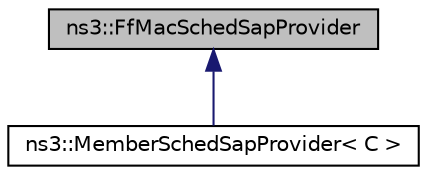 digraph "ns3::FfMacSchedSapProvider"
{
 // LATEX_PDF_SIZE
  edge [fontname="Helvetica",fontsize="10",labelfontname="Helvetica",labelfontsize="10"];
  node [fontname="Helvetica",fontsize="10",shape=record];
  Node1 [label="ns3::FfMacSchedSapProvider",height=0.2,width=0.4,color="black", fillcolor="grey75", style="filled", fontcolor="black",tooltip="Provides the SCHED SAP."];
  Node1 -> Node2 [dir="back",color="midnightblue",fontsize="10",style="solid",fontname="Helvetica"];
  Node2 [label="ns3::MemberSchedSapProvider\< C \>",height=0.2,width=0.4,color="black", fillcolor="white", style="filled",URL="$classns3_1_1_member_sched_sap_provider.html",tooltip="MemberSchedSapProvider class."];
}
